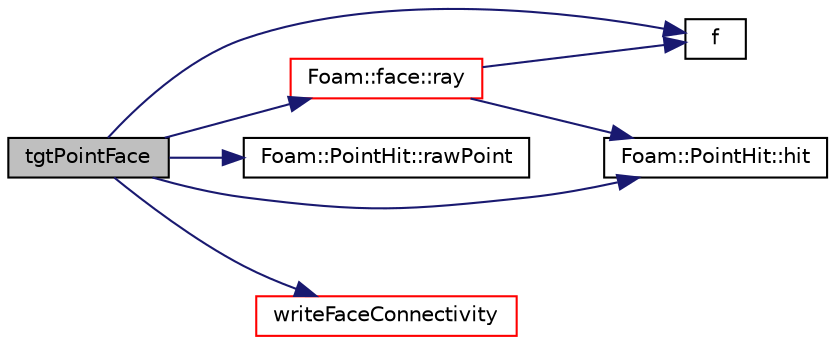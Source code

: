 digraph "tgtPointFace"
{
  bgcolor="transparent";
  edge [fontname="Helvetica",fontsize="10",labelfontname="Helvetica",labelfontsize="10"];
  node [fontname="Helvetica",fontsize="10",shape=record];
  rankdir="LR";
  Node1 [label="tgtPointFace",height=0.2,width=0.4,color="black", fillcolor="grey75", style="filled", fontcolor="black"];
  Node1 -> Node2 [color="midnightblue",fontsize="10",style="solid",fontname="Helvetica"];
  Node2 [label="f",height=0.2,width=0.4,color="black",URL="$a03940.html#a888be93833ac7a23170555c69c690288"];
  Node1 -> Node3 [color="midnightblue",fontsize="10",style="solid",fontname="Helvetica"];
  Node3 [label="Foam::PointHit::hit",height=0.2,width=0.4,color="black",URL="$a01887.html#ad963d38a624b8bf8b37c210109dba03c",tooltip="Is there a hit. "];
  Node1 -> Node4 [color="midnightblue",fontsize="10",style="solid",fontname="Helvetica"];
  Node4 [label="Foam::PointHit::rawPoint",height=0.2,width=0.4,color="black",URL="$a01887.html#a6c68a01f71e2d6a820e0f0e3540aff0f",tooltip="Return point with no checking. "];
  Node1 -> Node5 [color="midnightblue",fontsize="10",style="solid",fontname="Helvetica"];
  Node5 [label="Foam::face::ray",height=0.2,width=0.4,color="red",URL="$a00716.html#ac68371e675a335c343dfa54b1dbf662d",tooltip="Return potential intersection with face with a ray starting. "];
  Node5 -> Node2 [color="midnightblue",fontsize="10",style="solid",fontname="Helvetica"];
  Node5 -> Node3 [color="midnightblue",fontsize="10",style="solid",fontname="Helvetica"];
  Node1 -> Node6 [color="midnightblue",fontsize="10",style="solid",fontname="Helvetica"];
  Node6 [label="writeFaceConnectivity",height=0.2,width=0.4,color="red",URL="$a00048.html#a0397f855e069473e0da8d3481ee61a86",tooltip="Write face connectivity as OBJ file. "];
}
